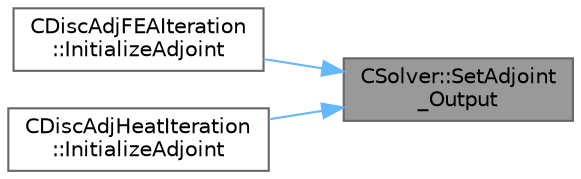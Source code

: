 digraph "CSolver::SetAdjoint_Output"
{
 // LATEX_PDF_SIZE
  bgcolor="transparent";
  edge [fontname=Helvetica,fontsize=10,labelfontname=Helvetica,labelfontsize=10];
  node [fontname=Helvetica,fontsize=10,shape=box,height=0.2,width=0.4];
  rankdir="RL";
  Node1 [id="Node000001",label="CSolver::SetAdjoint\l_Output",height=0.2,width=0.4,color="gray40", fillcolor="grey60", style="filled", fontcolor="black",tooltip="A virtual member."];
  Node1 -> Node2 [id="edge1_Node000001_Node000002",dir="back",color="steelblue1",style="solid",tooltip=" "];
  Node2 [id="Node000002",label="CDiscAdjFEAIteration\l::InitializeAdjoint",height=0.2,width=0.4,color="grey40", fillcolor="white", style="filled",URL="$classCDiscAdjFEAIteration.html#ab74b31bf6b8275945fa3d0dd38d73388",tooltip="Initializes the adjoints of the output variables of the FEM iteration."];
  Node1 -> Node3 [id="edge2_Node000001_Node000003",dir="back",color="steelblue1",style="solid",tooltip=" "];
  Node3 [id="Node000003",label="CDiscAdjHeatIteration\l::InitializeAdjoint",height=0.2,width=0.4,color="grey40", fillcolor="white", style="filled",URL="$classCDiscAdjHeatIteration.html#adeafba60eb5471ccd0780c0d075d61da",tooltip="Registers all input variables of the fluid iteration."];
}
